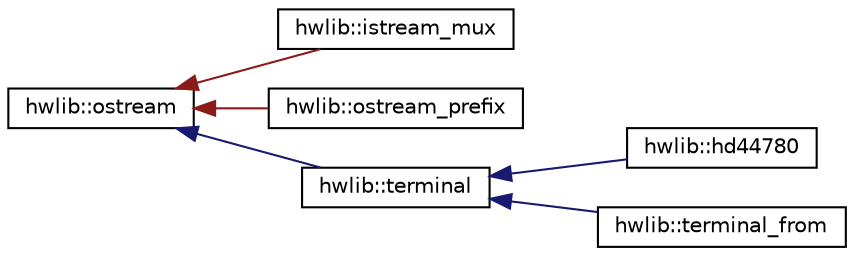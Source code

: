 digraph "Graphical Class Hierarchy"
{
  edge [fontname="Helvetica",fontsize="10",labelfontname="Helvetica",labelfontsize="10"];
  node [fontname="Helvetica",fontsize="10",shape=record];
  rankdir="LR";
  Node0 [label="hwlib::ostream",height=0.2,width=0.4,color="black", fillcolor="white", style="filled",URL="$classhwlib_1_1ostream.html"];
  Node0 -> Node1 [dir="back",color="firebrick4",fontsize="10",style="solid",fontname="Helvetica"];
  Node1 [label="hwlib::istream_mux",height=0.2,width=0.4,color="black", fillcolor="white", style="filled",URL="$classhwlib_1_1istream__mux.html"];
  Node0 -> Node2 [dir="back",color="firebrick4",fontsize="10",style="solid",fontname="Helvetica"];
  Node2 [label="hwlib::ostream_prefix",height=0.2,width=0.4,color="black", fillcolor="white", style="filled",URL="$classhwlib_1_1ostream__prefix.html"];
  Node0 -> Node3 [dir="back",color="midnightblue",fontsize="10",style="solid",fontname="Helvetica"];
  Node3 [label="hwlib::terminal",height=0.2,width=0.4,color="black", fillcolor="white", style="filled",URL="$classhwlib_1_1terminal.html"];
  Node3 -> Node4 [dir="back",color="midnightblue",fontsize="10",style="solid",fontname="Helvetica"];
  Node4 [label="hwlib::hd44780",height=0.2,width=0.4,color="black", fillcolor="white", style="filled",URL="$classhwlib_1_1hd44780.html"];
  Node3 -> Node5 [dir="back",color="midnightblue",fontsize="10",style="solid",fontname="Helvetica"];
  Node5 [label="hwlib::terminal_from",height=0.2,width=0.4,color="black", fillcolor="white", style="filled",URL="$classhwlib_1_1terminal__from.html",tooltip="implements a character terminal inside a graphic window "];
}
